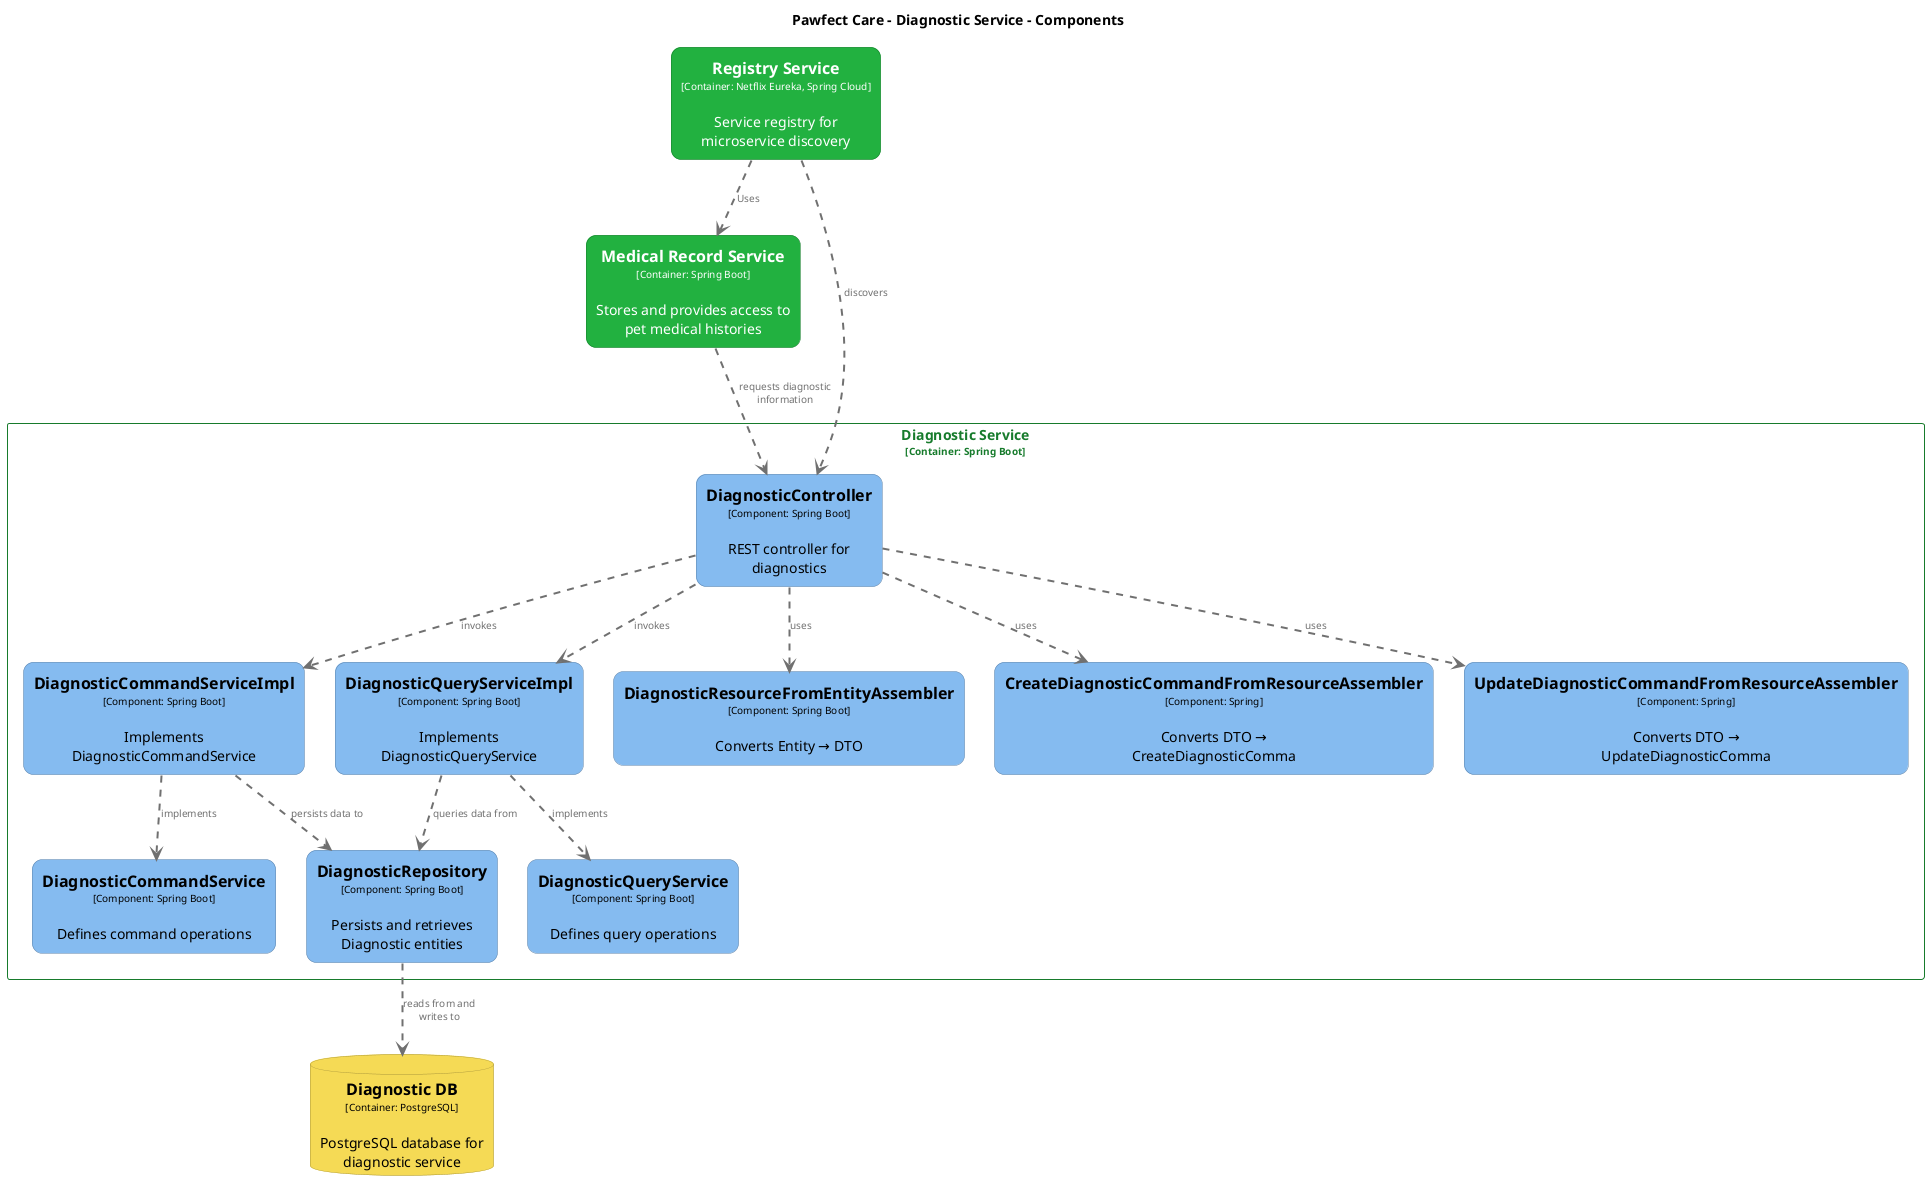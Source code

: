 @startuml
set separator none
title Pawfect Care - Diagnostic Service - Components

top to bottom direction
skinparam ranksep 60
skinparam nodesep 30

skinparam {
  arrowFontSize 10
  defaultTextAlignment center
  wrapWidth 200
  maxMessageSize 100
}

hide stereotype

skinparam rectangle<<PawfectCare.DiagnosticService.CreateDiagnosticCommandFromResourceAssembler>> {
  BackgroundColor #85bbf0
  FontColor #000000
  BorderColor #5d82a8
  roundCorner 20
  shadowing false
}
skinparam database<<PawfectCare.DiagnosticDB>> {
  BackgroundColor #f5da55
  FontColor #000000
  BorderColor #ab983b
  shadowing false
}
skinparam rectangle<<PawfectCare.DiagnosticService.DiagnosticCommandService>> {
  BackgroundColor #85bbf0
  FontColor #000000
  BorderColor #5d82a8
  roundCorner 20
  shadowing false
}
skinparam rectangle<<PawfectCare.DiagnosticService.DiagnosticCommandServiceImpl>> {
  BackgroundColor #85bbf0
  FontColor #000000
  BorderColor #5d82a8
  roundCorner 20
  shadowing false
}
skinparam rectangle<<PawfectCare.DiagnosticService.DiagnosticController>> {
  BackgroundColor #85bbf0
  FontColor #000000
  BorderColor #5d82a8
  roundCorner 20
  shadowing false
}
skinparam rectangle<<PawfectCare.DiagnosticService.DiagnosticQueryService>> {
  BackgroundColor #85bbf0
  FontColor #000000
  BorderColor #5d82a8
  roundCorner 20
  shadowing false
}
skinparam rectangle<<PawfectCare.DiagnosticService.DiagnosticQueryServiceImpl>> {
  BackgroundColor #85bbf0
  FontColor #000000
  BorderColor #5d82a8
  roundCorner 20
  shadowing false
}
skinparam rectangle<<PawfectCare.DiagnosticService.DiagnosticRepository>> {
  BackgroundColor #85bbf0
  FontColor #000000
  BorderColor #5d82a8
  roundCorner 20
  shadowing false
}
skinparam rectangle<<PawfectCare.DiagnosticService.DiagnosticResourceFromEntityAssembler>> {
  BackgroundColor #85bbf0
  FontColor #000000
  BorderColor #5d82a8
  roundCorner 20
  shadowing false
}
skinparam rectangle<<PawfectCare.MedicalRecordService>> {
  BackgroundColor #22b140
  FontColor #ffffff
  BorderColor #177b2c
  roundCorner 20
  shadowing false
}
skinparam rectangle<<PawfectCare.RegistryService>> {
  BackgroundColor #22b140
  FontColor #ffffff
  BorderColor #177b2c
  roundCorner 20
  shadowing false
}
skinparam rectangle<<PawfectCare.DiagnosticService.UpdateDiagnosticCommandFromResourceAssembler>> {
  BackgroundColor #85bbf0
  FontColor #000000
  BorderColor #5d82a8
  roundCorner 20
  shadowing false
}
skinparam rectangle<<PawfectCare.DiagnosticService>> {
  BorderColor #177b2c
  FontColor #177b2c
  shadowing false
}

rectangle "==Registry Service\n<size:10>[Container: Netflix Eureka, Spring Cloud]</size>\n\nService registry for microservice discovery" <<PawfectCare.RegistryService>> as PawfectCare.RegistryService
rectangle "==Medical Record Service\n<size:10>[Container: Spring Boot]</size>\n\nStores and provides access to pet medical histories" <<PawfectCare.MedicalRecordService>> as PawfectCare.MedicalRecordService
database "==Diagnostic DB\n<size:10>[Container: PostgreSQL]</size>\n\nPostgreSQL database for diagnostic service" <<PawfectCare.DiagnosticDB>> as PawfectCare.DiagnosticDB

rectangle "Diagnostic Service\n<size:10>[Container: Spring Boot]</size>" <<PawfectCare.DiagnosticService>> {
  rectangle "==DiagnosticController\n<size:10>[Component: Spring Boot]</size>\n\nREST controller for diagnostics" <<PawfectCare.DiagnosticService.DiagnosticController>> as PawfectCare.DiagnosticService.DiagnosticController
  rectangle "==DiagnosticCommandServiceImpl\n<size:10>[Component: Spring Boot]</size>\n\nImplements DiagnosticCommandService" <<PawfectCare.DiagnosticService.DiagnosticCommandServiceImpl>> as PawfectCare.DiagnosticService.DiagnosticCommandServiceImpl
  rectangle "==DiagnosticQueryServiceImpl\n<size:10>[Component: Spring Boot]</size>\n\nImplements DiagnosticQueryService" <<PawfectCare.DiagnosticService.DiagnosticQueryServiceImpl>> as PawfectCare.DiagnosticService.DiagnosticQueryServiceImpl
  rectangle "==DiagnosticCommandService\n<size:10>[Component: Spring Boot]</size>\n\nDefines command operations" <<PawfectCare.DiagnosticService.DiagnosticCommandService>> as PawfectCare.DiagnosticService.DiagnosticCommandService
  rectangle "==DiagnosticQueryService\n<size:10>[Component: Spring Boot]</size>\n\nDefines query operations" <<PawfectCare.DiagnosticService.DiagnosticQueryService>> as PawfectCare.DiagnosticService.DiagnosticQueryService
  rectangle "==DiagnosticRepository\n<size:10>[Component: Spring Boot]</size>\n\nPersists and retrieves Diagnostic entities" <<PawfectCare.DiagnosticService.DiagnosticRepository>> as PawfectCare.DiagnosticService.DiagnosticRepository
  rectangle "==DiagnosticResourceFromEntityAssembler\n<size:10>[Component: Spring Boot]</size>\n\nConverts Entity → DTO" <<PawfectCare.DiagnosticService.DiagnosticResourceFromEntityAssembler>> as PawfectCare.DiagnosticService.DiagnosticResourceFromEntityAssembler
  rectangle "==CreateDiagnosticCommandFromResourceAssembler\n<size:10>[Component: Spring]</size>\n\nConverts DTO → CreateDiagnosticComma" <<PawfectCare.DiagnosticService.CreateDiagnosticCommandFromResourceAssembler>> as PawfectCare.DiagnosticService.CreateDiagnosticCommandFromResourceAssembler
  rectangle "==UpdateDiagnosticCommandFromResourceAssembler\n<size:10>[Component: Spring]</size>\n\nConverts DTO → UpdateDiagnosticComma" <<PawfectCare.DiagnosticService.UpdateDiagnosticCommandFromResourceAssembler>> as PawfectCare.DiagnosticService.UpdateDiagnosticCommandFromResourceAssembler
}

PawfectCare.RegistryService .[#707070,thickness=2].> PawfectCare.MedicalRecordService : "<color:#707070>Uses"
PawfectCare.DiagnosticService.DiagnosticController .[#707070,thickness=2].> PawfectCare.DiagnosticService.DiagnosticCommandServiceImpl : "<color:#707070>invokes"
PawfectCare.DiagnosticService.DiagnosticController .[#707070,thickness=2].> PawfectCare.DiagnosticService.DiagnosticQueryServiceImpl : "<color:#707070>invokes"
PawfectCare.DiagnosticService.DiagnosticCommandServiceImpl .[#707070,thickness=2].> PawfectCare.DiagnosticService.DiagnosticCommandService : "<color:#707070>implements"
PawfectCare.DiagnosticService.DiagnosticQueryServiceImpl .[#707070,thickness=2].> PawfectCare.DiagnosticService.DiagnosticQueryService : "<color:#707070>implements"
PawfectCare.DiagnosticService.DiagnosticController .[#707070,thickness=2].> PawfectCare.DiagnosticService.DiagnosticResourceFromEntityAssembler : "<color:#707070>uses"
PawfectCare.DiagnosticService.DiagnosticController .[#707070,thickness=2].> PawfectCare.DiagnosticService.CreateDiagnosticCommandFromResourceAssembler : "<color:#707070>uses"
PawfectCare.DiagnosticService.DiagnosticController .[#707070,thickness=2].> PawfectCare.DiagnosticService.UpdateDiagnosticCommandFromResourceAssembler : "<color:#707070>uses"
PawfectCare.DiagnosticService.DiagnosticCommandServiceImpl .[#707070,thickness=2].> PawfectCare.DiagnosticService.DiagnosticRepository : "<color:#707070>persists data to"
PawfectCare.DiagnosticService.DiagnosticQueryServiceImpl .[#707070,thickness=2].> PawfectCare.DiagnosticService.DiagnosticRepository : "<color:#707070>queries data from"
PawfectCare.RegistryService .[#707070,thickness=2].> PawfectCare.DiagnosticService.DiagnosticController : "<color:#707070>discovers"
PawfectCare.DiagnosticService.DiagnosticRepository .[#707070,thickness=2].> PawfectCare.DiagnosticDB : "<color:#707070>reads from and writes to"
PawfectCare.MedicalRecordService .[#707070,thickness=2].> PawfectCare.DiagnosticService.DiagnosticController : "<color:#707070>requests diagnostic information"
@enduml